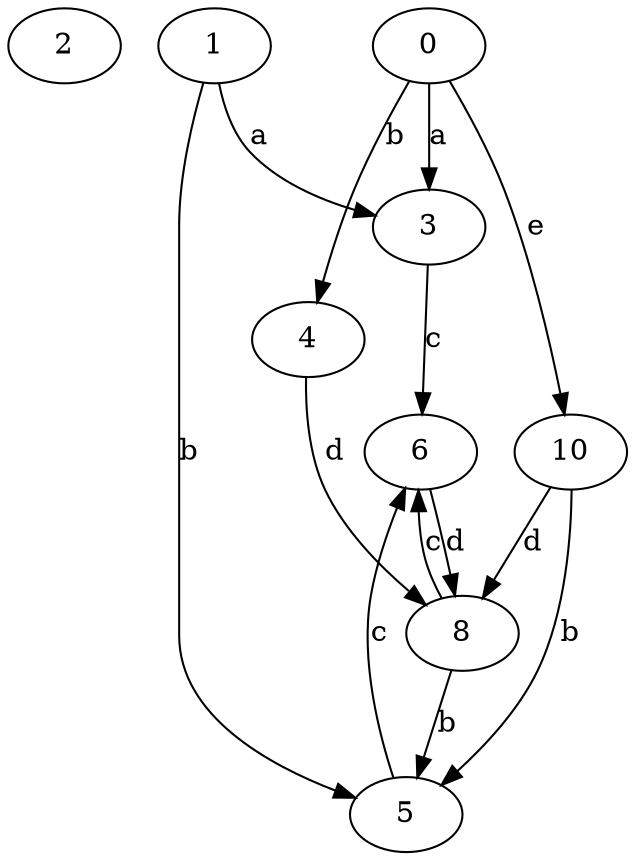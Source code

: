 strict digraph  {
2;
3;
4;
5;
6;
0;
1;
8;
10;
3 -> 6  [label=c];
4 -> 8  [label=d];
5 -> 6  [label=c];
6 -> 8  [label=d];
0 -> 3  [label=a];
0 -> 4  [label=b];
0 -> 10  [label=e];
1 -> 3  [label=a];
1 -> 5  [label=b];
8 -> 5  [label=b];
8 -> 6  [label=c];
10 -> 5  [label=b];
10 -> 8  [label=d];
}
